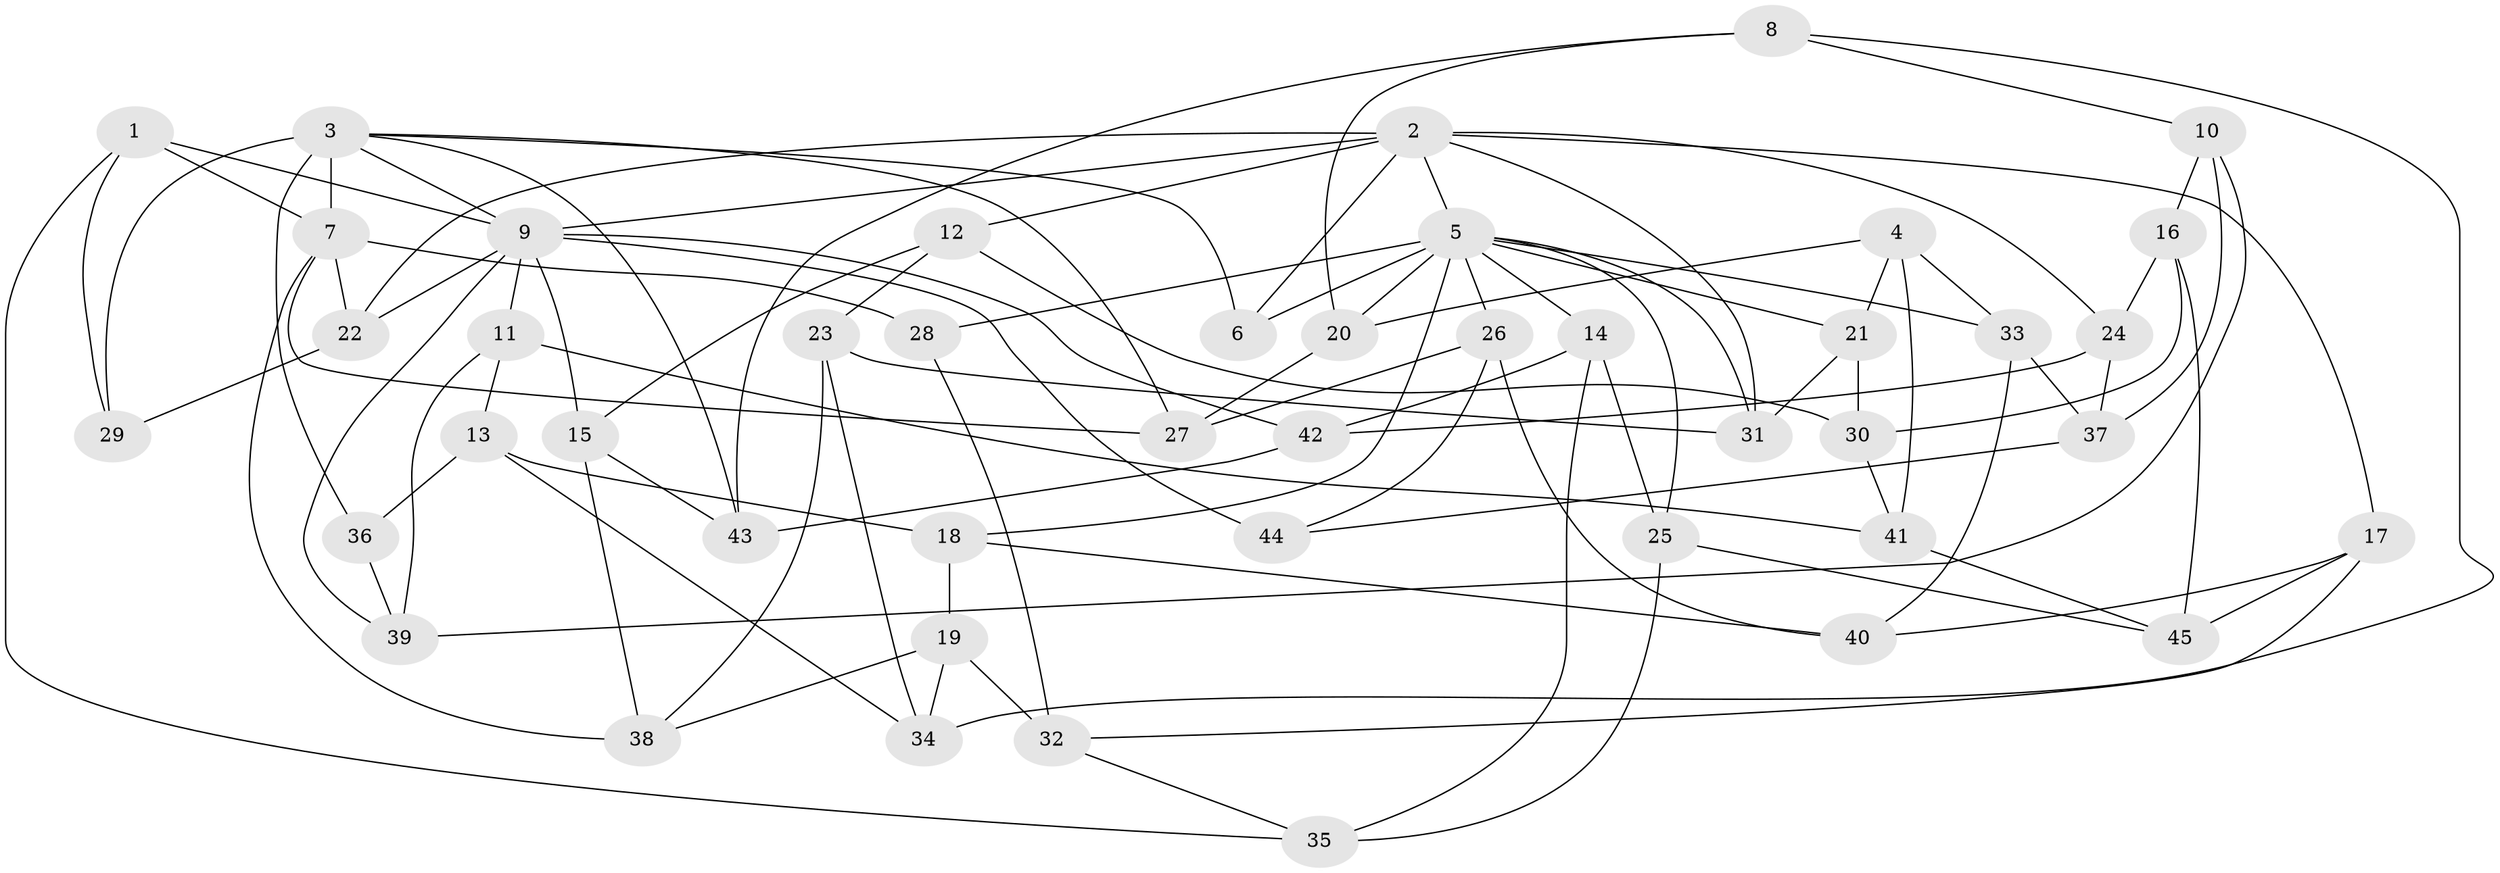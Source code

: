 // original degree distribution, {4: 1.0}
// Generated by graph-tools (version 1.1) at 2025/53/03/04/25 22:53:58]
// undirected, 45 vertices, 98 edges
graph export_dot {
  node [color=gray90,style=filled];
  1;
  2;
  3;
  4;
  5;
  6;
  7;
  8;
  9;
  10;
  11;
  12;
  13;
  14;
  15;
  16;
  17;
  18;
  19;
  20;
  21;
  22;
  23;
  24;
  25;
  26;
  27;
  28;
  29;
  30;
  31;
  32;
  33;
  34;
  35;
  36;
  37;
  38;
  39;
  40;
  41;
  42;
  43;
  44;
  45;
  1 -- 7 [weight=1.0];
  1 -- 9 [weight=1.0];
  1 -- 29 [weight=1.0];
  1 -- 35 [weight=1.0];
  2 -- 5 [weight=1.0];
  2 -- 6 [weight=2.0];
  2 -- 9 [weight=1.0];
  2 -- 12 [weight=1.0];
  2 -- 17 [weight=1.0];
  2 -- 22 [weight=2.0];
  2 -- 24 [weight=1.0];
  2 -- 31 [weight=1.0];
  3 -- 6 [weight=1.0];
  3 -- 7 [weight=2.0];
  3 -- 9 [weight=1.0];
  3 -- 27 [weight=1.0];
  3 -- 29 [weight=2.0];
  3 -- 36 [weight=2.0];
  3 -- 43 [weight=1.0];
  4 -- 20 [weight=1.0];
  4 -- 21 [weight=1.0];
  4 -- 33 [weight=1.0];
  4 -- 41 [weight=1.0];
  5 -- 6 [weight=1.0];
  5 -- 14 [weight=1.0];
  5 -- 18 [weight=1.0];
  5 -- 20 [weight=1.0];
  5 -- 21 [weight=1.0];
  5 -- 25 [weight=1.0];
  5 -- 26 [weight=1.0];
  5 -- 28 [weight=2.0];
  5 -- 31 [weight=1.0];
  5 -- 33 [weight=1.0];
  7 -- 22 [weight=2.0];
  7 -- 27 [weight=1.0];
  7 -- 28 [weight=1.0];
  7 -- 38 [weight=1.0];
  8 -- 10 [weight=1.0];
  8 -- 20 [weight=1.0];
  8 -- 34 [weight=1.0];
  8 -- 43 [weight=1.0];
  9 -- 11 [weight=1.0];
  9 -- 15 [weight=1.0];
  9 -- 22 [weight=1.0];
  9 -- 39 [weight=1.0];
  9 -- 42 [weight=1.0];
  9 -- 44 [weight=2.0];
  10 -- 16 [weight=1.0];
  10 -- 37 [weight=1.0];
  10 -- 39 [weight=1.0];
  11 -- 13 [weight=1.0];
  11 -- 39 [weight=1.0];
  11 -- 41 [weight=1.0];
  12 -- 15 [weight=1.0];
  12 -- 23 [weight=1.0];
  12 -- 30 [weight=1.0];
  13 -- 18 [weight=1.0];
  13 -- 34 [weight=1.0];
  13 -- 36 [weight=1.0];
  14 -- 25 [weight=1.0];
  14 -- 35 [weight=1.0];
  14 -- 42 [weight=1.0];
  15 -- 38 [weight=1.0];
  15 -- 43 [weight=1.0];
  16 -- 24 [weight=1.0];
  16 -- 30 [weight=1.0];
  16 -- 45 [weight=1.0];
  17 -- 32 [weight=1.0];
  17 -- 40 [weight=1.0];
  17 -- 45 [weight=1.0];
  18 -- 19 [weight=1.0];
  18 -- 40 [weight=1.0];
  19 -- 32 [weight=1.0];
  19 -- 34 [weight=1.0];
  19 -- 38 [weight=1.0];
  20 -- 27 [weight=1.0];
  21 -- 30 [weight=1.0];
  21 -- 31 [weight=1.0];
  22 -- 29 [weight=1.0];
  23 -- 31 [weight=1.0];
  23 -- 34 [weight=1.0];
  23 -- 38 [weight=1.0];
  24 -- 37 [weight=1.0];
  24 -- 42 [weight=1.0];
  25 -- 35 [weight=1.0];
  25 -- 45 [weight=1.0];
  26 -- 27 [weight=1.0];
  26 -- 40 [weight=1.0];
  26 -- 44 [weight=1.0];
  28 -- 32 [weight=1.0];
  30 -- 41 [weight=1.0];
  32 -- 35 [weight=1.0];
  33 -- 37 [weight=1.0];
  33 -- 40 [weight=1.0];
  36 -- 39 [weight=1.0];
  37 -- 44 [weight=1.0];
  41 -- 45 [weight=1.0];
  42 -- 43 [weight=1.0];
}
